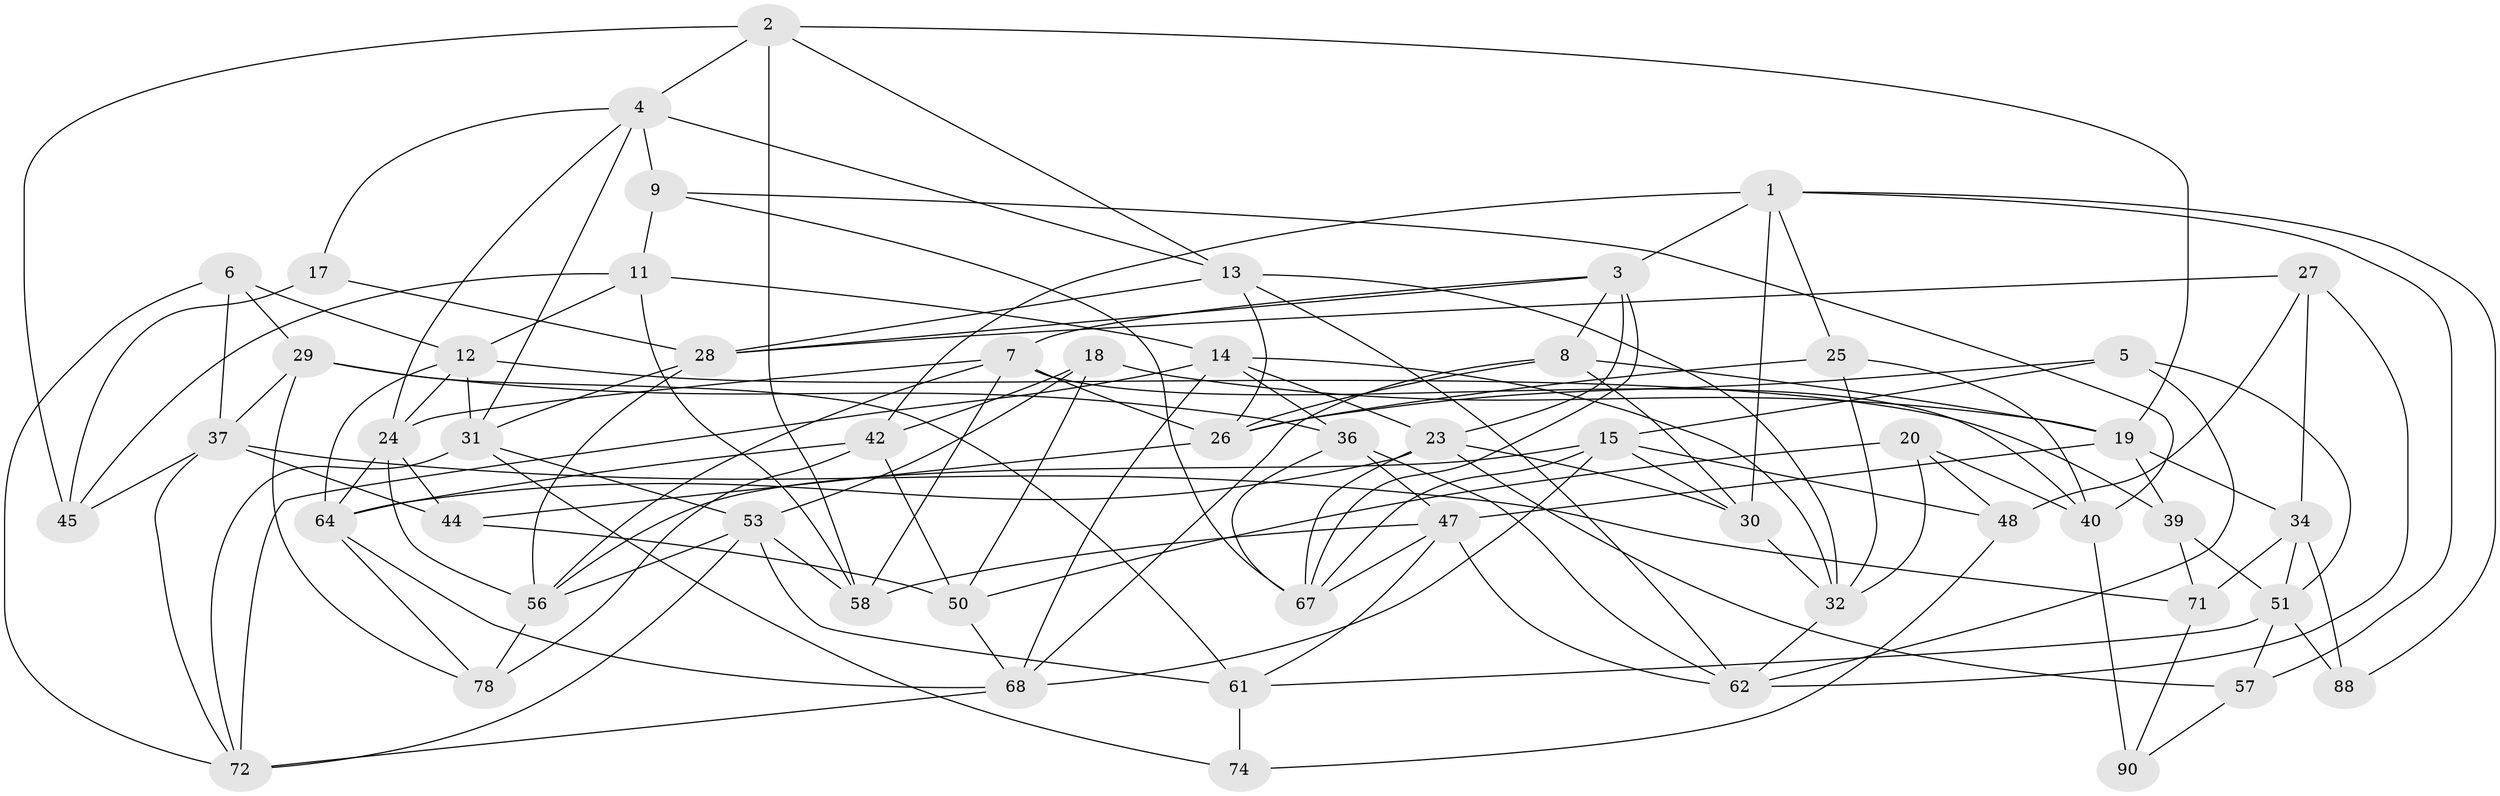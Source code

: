 // Generated by graph-tools (version 1.1) at 2025/24/03/03/25 07:24:27]
// undirected, 55 vertices, 139 edges
graph export_dot {
graph [start="1"]
  node [color=gray90,style=filled];
  1 [super="+41"];
  2 [super="+22"];
  3 [super="+91"];
  4 [super="+66"];
  5;
  6;
  7 [super="+16"];
  8 [super="+10"];
  9;
  11 [super="+21"];
  12 [super="+63"];
  13 [super="+69"];
  14 [super="+46"];
  15 [super="+84"];
  17;
  18;
  19 [super="+70"];
  20;
  23 [super="+55"];
  24 [super="+52"];
  25;
  26 [super="+35"];
  27;
  28 [super="+43"];
  29 [super="+60"];
  30 [super="+75"];
  31 [super="+38"];
  32 [super="+33"];
  34 [super="+93"];
  36 [super="+54"];
  37 [super="+65"];
  39;
  40 [super="+59"];
  42 [super="+81"];
  44;
  45 [super="+49"];
  47 [super="+89"];
  48;
  50 [super="+76"];
  51 [super="+73"];
  53 [super="+92"];
  56 [super="+77"];
  57;
  58 [super="+80"];
  61 [super="+83"];
  62 [super="+82"];
  64 [super="+85"];
  67 [super="+86"];
  68 [super="+79"];
  71;
  72 [super="+87"];
  74;
  78;
  88;
  90;
  1 -- 57;
  1 -- 25;
  1 -- 88;
  1 -- 30;
  1 -- 3;
  1 -- 42;
  2 -- 45;
  2 -- 13;
  2 -- 58 [weight=2];
  2 -- 19;
  2 -- 4;
  3 -- 67;
  3 -- 28;
  3 -- 23;
  3 -- 8;
  3 -- 7;
  4 -- 9;
  4 -- 17;
  4 -- 13;
  4 -- 24;
  4 -- 31;
  5 -- 15;
  5 -- 51;
  5 -- 62;
  5 -- 26;
  6 -- 29;
  6 -- 37;
  6 -- 12;
  6 -- 72;
  7 -- 24;
  7 -- 58;
  7 -- 56;
  7 -- 26;
  7 -- 40;
  8 -- 30 [weight=2];
  8 -- 26;
  8 -- 68;
  8 -- 19;
  9 -- 67;
  9 -- 40;
  9 -- 11;
  11 -- 45 [weight=2];
  11 -- 12;
  11 -- 14;
  11 -- 58;
  12 -- 64;
  12 -- 39;
  12 -- 31;
  12 -- 24;
  13 -- 62;
  13 -- 26;
  13 -- 28;
  13 -- 32;
  14 -- 23;
  14 -- 32;
  14 -- 72;
  14 -- 68;
  14 -- 36;
  15 -- 48;
  15 -- 68;
  15 -- 56;
  15 -- 67;
  15 -- 30;
  17 -- 28;
  17 -- 45 [weight=2];
  18 -- 19;
  18 -- 53;
  18 -- 42;
  18 -- 50;
  19 -- 39;
  19 -- 34;
  19 -- 47;
  20 -- 48;
  20 -- 32;
  20 -- 40;
  20 -- 50;
  23 -- 57;
  23 -- 64;
  23 -- 67;
  23 -- 30;
  24 -- 44;
  24 -- 64;
  24 -- 56;
  25 -- 26;
  25 -- 32;
  25 -- 40;
  26 -- 44;
  27 -- 48;
  27 -- 34;
  27 -- 62;
  27 -- 28;
  28 -- 31;
  28 -- 56;
  29 -- 78;
  29 -- 36 [weight=2];
  29 -- 61;
  29 -- 37;
  30 -- 32;
  31 -- 74;
  31 -- 72;
  31 -- 53;
  32 -- 62;
  34 -- 88 [weight=2];
  34 -- 71;
  34 -- 51;
  36 -- 62;
  36 -- 47;
  36 -- 67;
  37 -- 72;
  37 -- 71;
  37 -- 44;
  37 -- 45;
  39 -- 71;
  39 -- 51;
  40 -- 90 [weight=2];
  42 -- 78;
  42 -- 64;
  42 -- 50 [weight=2];
  44 -- 50;
  47 -- 61;
  47 -- 62;
  47 -- 67;
  47 -- 58;
  48 -- 74;
  50 -- 68;
  51 -- 61;
  51 -- 88;
  51 -- 57;
  53 -- 58;
  53 -- 72;
  53 -- 61;
  53 -- 56;
  56 -- 78;
  57 -- 90;
  61 -- 74 [weight=2];
  64 -- 78;
  64 -- 68;
  68 -- 72;
  71 -- 90;
}
